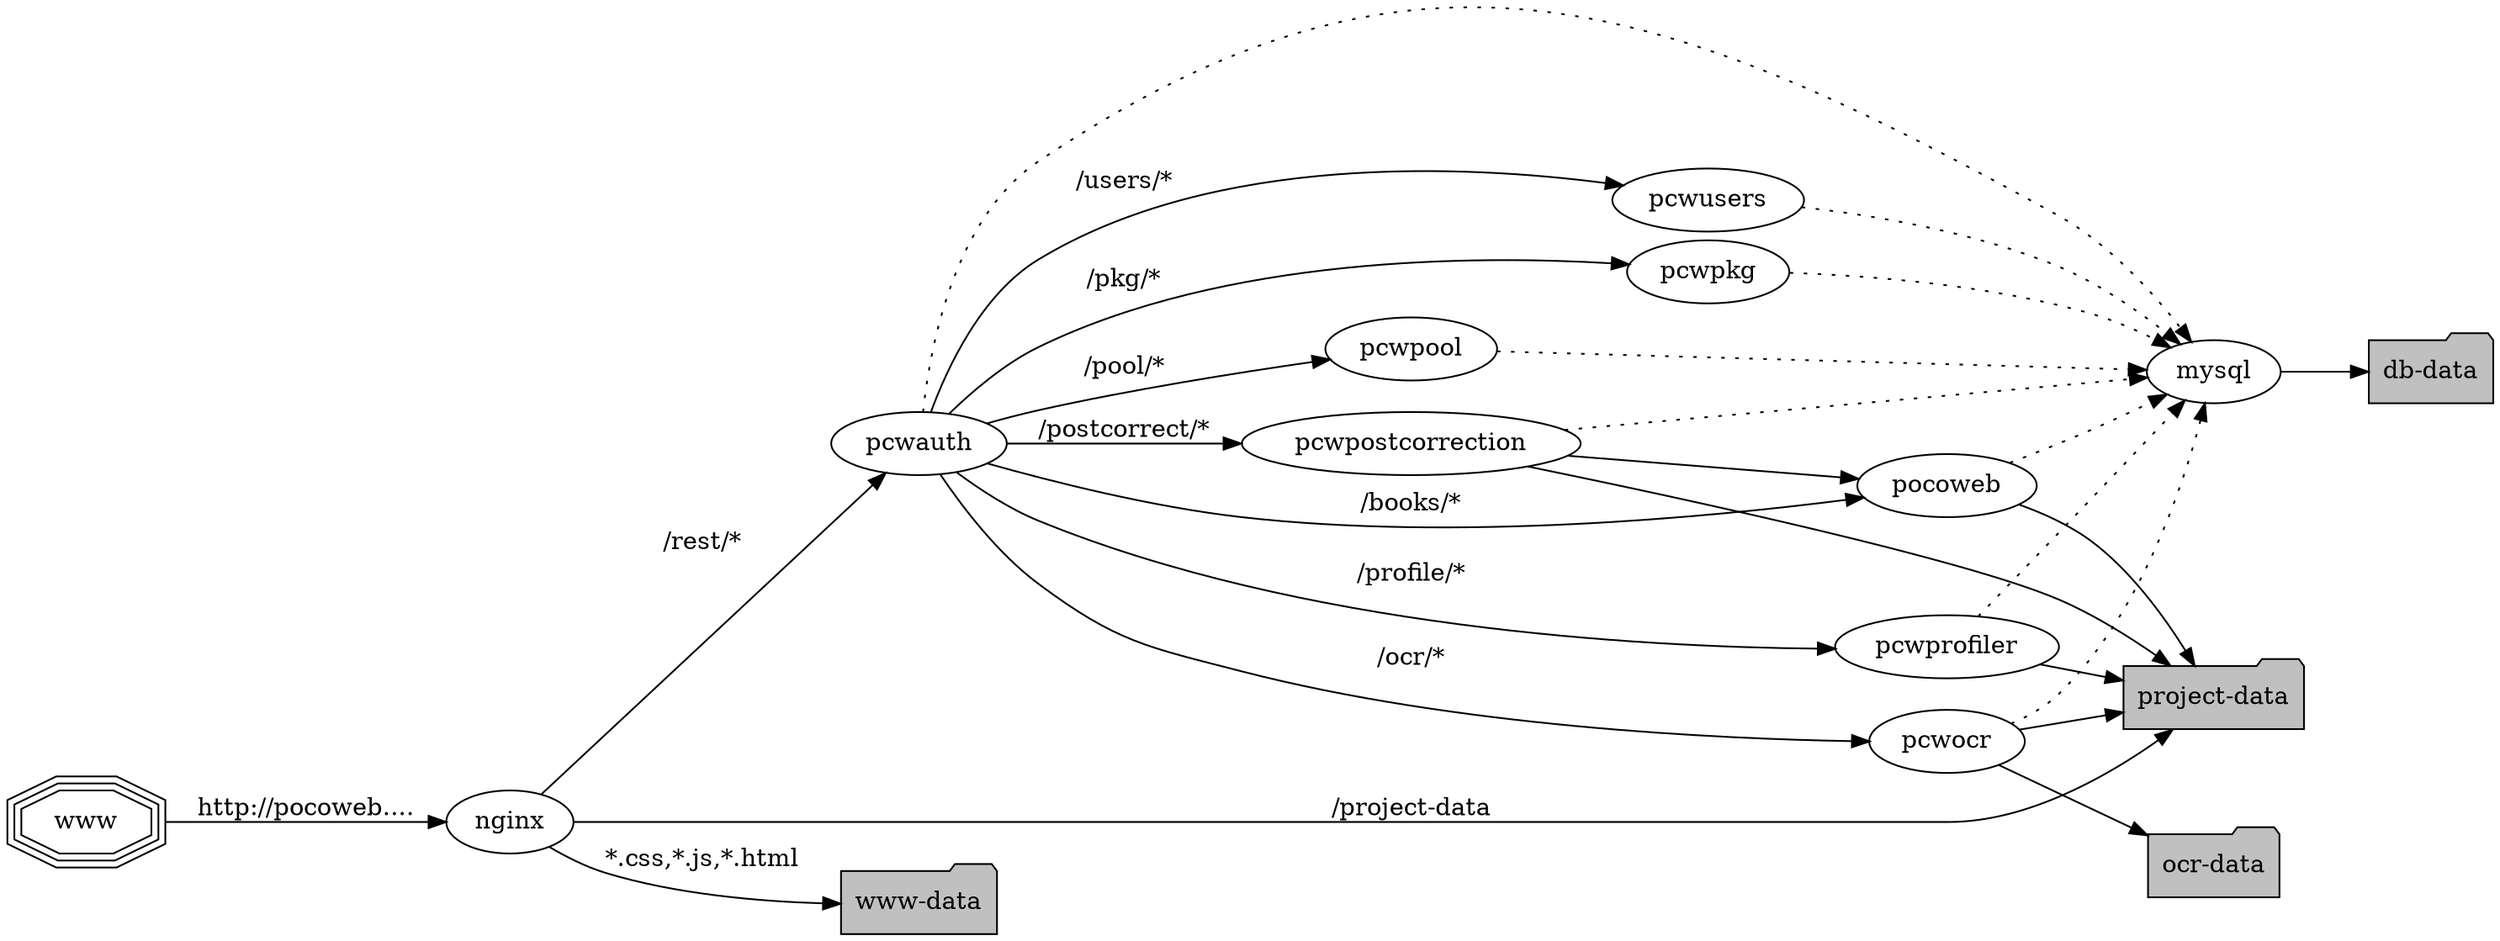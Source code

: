 digraph ov {
 rankdir=LR;
 www [shape=tripleoctagon]
 nginx
 pocoweb
 mysql
 pcwauth
 pcwusers
 pcwprofiler
 pcwpostcorrection
 pcwocr
 pcwpkg
 pcwpool
 wwwd [label="www-data" shape=folder fillcolor=gray style=filled]
 projectd [label="project-data" shape=folder fillcolor=gray style=filled]
 ocrd [label="ocr-data" shape=folder fillcolor=gray style=filled]
 dbd [label="db-data" shape=folder fillcolor=gray style=filled]

 www -> nginx [label="http://pocoweb...."]
 nginx -> pcwauth [label="/rest/*"]
 nginx -> projectd [label="/project-data"]
 nginx -> wwwd [label="*.css,*.js,*.html"]
 pocoweb -> mysql [style=dotted]
 pocoweb -> projectd
 pcwauth -> pocoweb [label="/books/*"]
 pcwauth -> pcwusers [label="/users/*"]
 pcwauth -> pcwocr [label="/ocr/*"]
 pcwauth -> pcwprofiler [label="/profile/*"]
 pcwauth -> pcwpostcorrection [label="/postcorrect/*"]
 pcwauth -> pcwpkg [label="/pkg/*"]
 pcwauth -> pcwpool [label="/pool/*"]
 pcwauth -> mysql [style=dotted]
 pcwprofiler -> projectd
 pcwprofiler -> mysql [style=dotted]
 pcwpostcorrection -> projectd
 pcwpostcorrection -> pocoweb
 pcwpostcorrection -> mysql [style=dotted]
 pcwocr -> projectd
 pcwocr -> mysql [style=dotted]
 pcwocr -> ocrd
 pcwusers -> mysql [style=dotted]
 mysql -> dbd
 pcwpkg -> mysql [style=dotted]
 pcwpool -> mysql [style=dotted]
}
